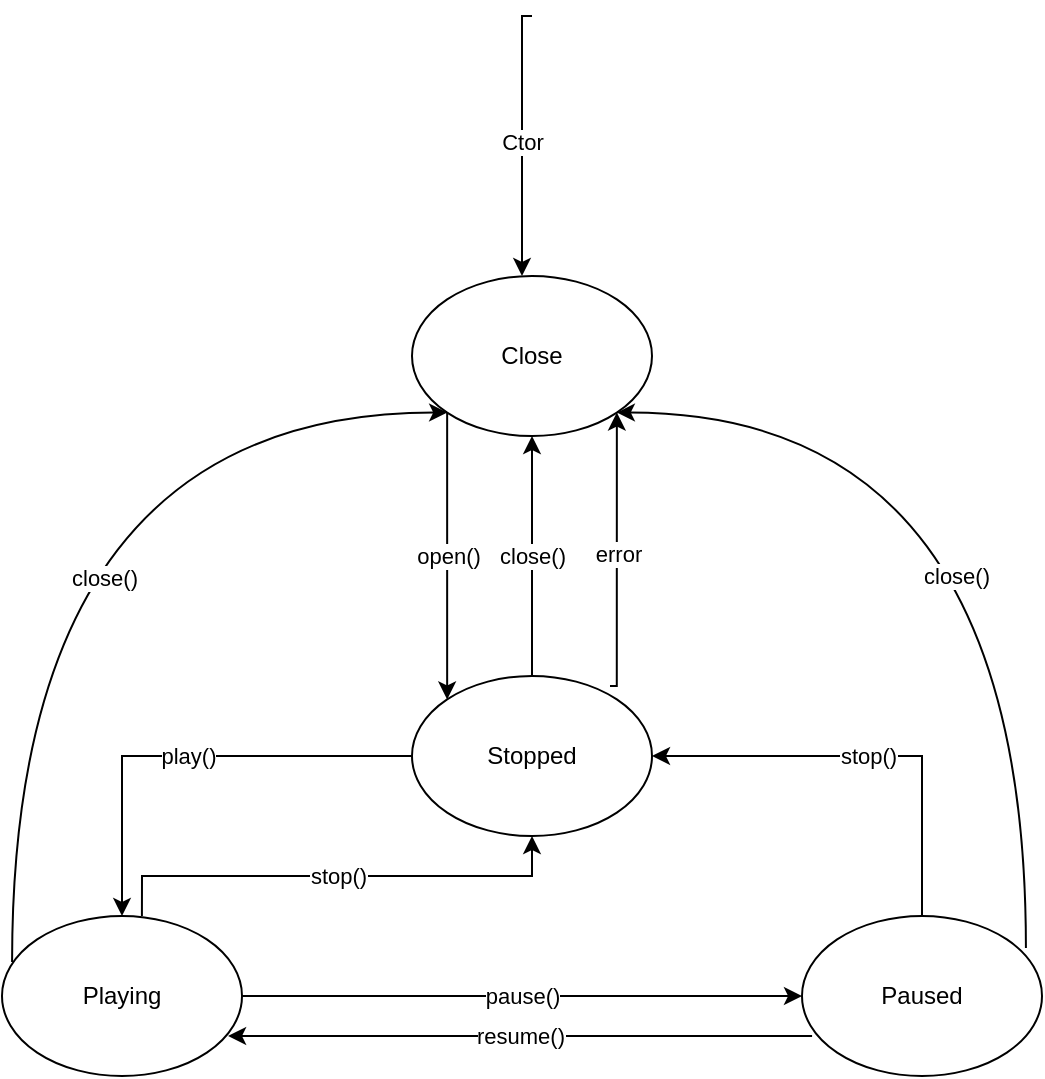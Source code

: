 <mxfile version="15.5.0" type="device"><diagram id="wTe0WggQUHGGk55uj34u" name="Page-1"><mxGraphModel dx="1865" dy="865" grid="1" gridSize="10" guides="1" tooltips="1" connect="1" arrows="1" fold="1" page="1" pageScale="1" pageWidth="850" pageHeight="1100" math="0" shadow="0"><root><mxCell id="0"/><mxCell id="1" parent="0"/><mxCell id="UwaY0PAoRdNtSqo09hEC-1" value="Close" style="ellipse;whiteSpace=wrap;html=1;" parent="1" vertex="1"><mxGeometry x="365" y="160" width="120" height="80" as="geometry"/></mxCell><mxCell id="UwaY0PAoRdNtSqo09hEC-2" value="Stopped" style="ellipse;whiteSpace=wrap;html=1;" parent="1" vertex="1"><mxGeometry x="365" y="360" width="120" height="80" as="geometry"/></mxCell><mxCell id="UwaY0PAoRdNtSqo09hEC-3" value="Paused" style="ellipse;whiteSpace=wrap;html=1;" parent="1" vertex="1"><mxGeometry x="560" y="480" width="120" height="80" as="geometry"/></mxCell><mxCell id="UwaY0PAoRdNtSqo09hEC-4" value="Playing" style="ellipse;whiteSpace=wrap;html=1;" parent="1" vertex="1"><mxGeometry x="160" y="480" width="120" height="80" as="geometry"/></mxCell><mxCell id="UwaY0PAoRdNtSqo09hEC-5" value="" style="endArrow=classic;html=1;rounded=0;edgeStyle=orthogonalEdgeStyle;" parent="1" edge="1"><mxGeometry relative="1" as="geometry"><mxPoint x="425" y="30" as="sourcePoint"/><mxPoint x="420" y="160" as="targetPoint"/><Array as="points"><mxPoint x="420" y="30"/><mxPoint x="420" y="160"/></Array></mxGeometry></mxCell><mxCell id="UwaY0PAoRdNtSqo09hEC-6" value="Ctor" style="edgeLabel;resizable=0;html=1;align=center;verticalAlign=middle;" parent="UwaY0PAoRdNtSqo09hEC-5" connectable="0" vertex="1"><mxGeometry relative="1" as="geometry"/></mxCell><mxCell id="UwaY0PAoRdNtSqo09hEC-14" value="" style="endArrow=classic;html=1;rounded=0;edgeStyle=orthogonalEdgeStyle;exitX=0;exitY=0.5;exitDx=0;exitDy=0;entryX=0.5;entryY=0;entryDx=0;entryDy=0;" parent="1" source="UwaY0PAoRdNtSqo09hEC-2" target="UwaY0PAoRdNtSqo09hEC-4" edge="1"><mxGeometry relative="1" as="geometry"><mxPoint x="400" y="580" as="sourcePoint"/><mxPoint x="500" y="580" as="targetPoint"/></mxGeometry></mxCell><mxCell id="UwaY0PAoRdNtSqo09hEC-15" value="play()" style="edgeLabel;resizable=0;html=1;align=center;verticalAlign=middle;" parent="UwaY0PAoRdNtSqo09hEC-14" connectable="0" vertex="1"><mxGeometry relative="1" as="geometry"/></mxCell><mxCell id="UwaY0PAoRdNtSqo09hEC-16" value="" style="endArrow=classic;html=1;rounded=0;edgeStyle=orthogonalEdgeStyle;exitX=1;exitY=0.5;exitDx=0;exitDy=0;entryX=0;entryY=0.5;entryDx=0;entryDy=0;" parent="1" source="UwaY0PAoRdNtSqo09hEC-4" target="UwaY0PAoRdNtSqo09hEC-3" edge="1"><mxGeometry relative="1" as="geometry"><mxPoint x="410" y="590" as="sourcePoint"/><mxPoint x="510" y="590" as="targetPoint"/><Array as="points"><mxPoint x="440" y="520"/><mxPoint x="440" y="520"/></Array></mxGeometry></mxCell><mxCell id="UwaY0PAoRdNtSqo09hEC-17" value="pause()" style="edgeLabel;resizable=0;html=1;align=center;verticalAlign=middle;" parent="UwaY0PAoRdNtSqo09hEC-16" connectable="0" vertex="1"><mxGeometry relative="1" as="geometry"/></mxCell><mxCell id="UwaY0PAoRdNtSqo09hEC-19" value="" style="endArrow=classic;html=1;rounded=0;edgeStyle=orthogonalEdgeStyle;exitX=0.042;exitY=0.75;exitDx=0;exitDy=0;exitPerimeter=0;entryX=0.942;entryY=0.75;entryDx=0;entryDy=0;entryPerimeter=0;" parent="1" source="UwaY0PAoRdNtSqo09hEC-3" target="UwaY0PAoRdNtSqo09hEC-4" edge="1"><mxGeometry relative="1" as="geometry"><mxPoint x="580" y="610" as="sourcePoint"/><mxPoint x="680" y="610" as="targetPoint"/><Array as="points"><mxPoint x="360" y="540"/><mxPoint x="360" y="540"/></Array></mxGeometry></mxCell><mxCell id="UwaY0PAoRdNtSqo09hEC-20" value="resume()" style="edgeLabel;resizable=0;html=1;align=center;verticalAlign=middle;" parent="UwaY0PAoRdNtSqo09hEC-19" connectable="0" vertex="1"><mxGeometry relative="1" as="geometry"/></mxCell><mxCell id="UwaY0PAoRdNtSqo09hEC-23" value="" style="endArrow=classic;html=1;rounded=0;edgeStyle=orthogonalEdgeStyle;exitX=0.583;exitY=0;exitDx=0;exitDy=0;exitPerimeter=0;entryX=0.5;entryY=1;entryDx=0;entryDy=0;" parent="1" source="UwaY0PAoRdNtSqo09hEC-4" target="UwaY0PAoRdNtSqo09hEC-2" edge="1"><mxGeometry relative="1" as="geometry"><mxPoint x="720" y="640" as="sourcePoint"/><mxPoint x="410" y="440" as="targetPoint"/></mxGeometry></mxCell><mxCell id="UwaY0PAoRdNtSqo09hEC-24" value="stop()" style="edgeLabel;resizable=0;html=1;align=center;verticalAlign=middle;" parent="UwaY0PAoRdNtSqo09hEC-23" connectable="0" vertex="1"><mxGeometry relative="1" as="geometry"/></mxCell><mxCell id="UwaY0PAoRdNtSqo09hEC-25" value="" style="endArrow=classic;html=1;rounded=0;edgeStyle=orthogonalEdgeStyle;exitX=0.5;exitY=0;exitDx=0;exitDy=0;entryX=1;entryY=0.5;entryDx=0;entryDy=0;" parent="1" source="UwaY0PAoRdNtSqo09hEC-3" target="UwaY0PAoRdNtSqo09hEC-2" edge="1"><mxGeometry relative="1" as="geometry"><mxPoint x="840" y="660" as="sourcePoint"/><mxPoint x="940" y="660" as="targetPoint"/></mxGeometry></mxCell><mxCell id="UwaY0PAoRdNtSqo09hEC-26" value="stop()" style="edgeLabel;resizable=0;html=1;align=center;verticalAlign=middle;" parent="UwaY0PAoRdNtSqo09hEC-25" connectable="0" vertex="1"><mxGeometry relative="1" as="geometry"/></mxCell><mxCell id="UwaY0PAoRdNtSqo09hEC-28" value="" style="curved=1;endArrow=classic;html=1;rounded=0;edgeStyle=orthogonalEdgeStyle;exitX=0.042;exitY=0.288;exitDx=0;exitDy=0;exitPerimeter=0;entryX=0;entryY=1;entryDx=0;entryDy=0;" parent="1" source="UwaY0PAoRdNtSqo09hEC-4" target="UwaY0PAoRdNtSqo09hEC-1" edge="1"><mxGeometry width="50" height="50" relative="1" as="geometry"><mxPoint x="560" y="620" as="sourcePoint"/><mxPoint x="360" y="200" as="targetPoint"/><Array as="points"><mxPoint x="165" y="228"/></Array></mxGeometry></mxCell><mxCell id="UwaY0PAoRdNtSqo09hEC-29" value="close()" style="edgeLabel;html=1;align=center;verticalAlign=middle;resizable=0;points=[];" parent="UwaY0PAoRdNtSqo09hEC-28" vertex="1" connectable="0"><mxGeometry x="0.395" relative="1" as="geometry"><mxPoint x="-23" y="82" as="offset"/></mxGeometry></mxCell><mxCell id="UwaY0PAoRdNtSqo09hEC-30" value="" style="curved=1;endArrow=classic;html=1;rounded=0;edgeStyle=orthogonalEdgeStyle;exitX=0.933;exitY=0.2;exitDx=0;exitDy=0;exitPerimeter=0;entryX=1;entryY=1;entryDx=0;entryDy=0;" parent="1" source="UwaY0PAoRdNtSqo09hEC-3" target="UwaY0PAoRdNtSqo09hEC-1" edge="1"><mxGeometry width="50" height="50" relative="1" as="geometry"><mxPoint x="720" y="640" as="sourcePoint"/><mxPoint x="770" y="590" as="targetPoint"/><Array as="points"><mxPoint x="672" y="228"/></Array></mxGeometry></mxCell><mxCell id="UwaY0PAoRdNtSqo09hEC-31" value="close()" style="edgeLabel;html=1;align=center;verticalAlign=middle;resizable=0;points=[];" parent="UwaY0PAoRdNtSqo09hEC-30" vertex="1" connectable="0"><mxGeometry x="-0.238" y="35" relative="1" as="geometry"><mxPoint y="-6" as="offset"/></mxGeometry></mxCell><mxCell id="UwaY0PAoRdNtSqo09hEC-33" value="" style="endArrow=classic;html=1;rounded=0;edgeStyle=orthogonalEdgeStyle;exitX=0.5;exitY=0;exitDx=0;exitDy=0;entryX=0.5;entryY=1;entryDx=0;entryDy=0;" parent="1" source="UwaY0PAoRdNtSqo09hEC-2" target="UwaY0PAoRdNtSqo09hEC-1" edge="1"><mxGeometry relative="1" as="geometry"><mxPoint x="250" y="720" as="sourcePoint"/><mxPoint x="439" y="250" as="targetPoint"/><Array as="points"><mxPoint x="425" y="300"/><mxPoint x="425" y="300"/></Array></mxGeometry></mxCell><mxCell id="UwaY0PAoRdNtSqo09hEC-34" value="close()" style="edgeLabel;resizable=0;html=1;align=center;verticalAlign=middle;" parent="UwaY0PAoRdNtSqo09hEC-33" connectable="0" vertex="1"><mxGeometry relative="1" as="geometry"/></mxCell><mxCell id="UwaY0PAoRdNtSqo09hEC-35" value="" style="endArrow=classic;html=1;rounded=0;edgeStyle=orthogonalEdgeStyle;exitX=0;exitY=1;exitDx=0;exitDy=0;entryX=0;entryY=0;entryDx=0;entryDy=0;" parent="1" source="UwaY0PAoRdNtSqo09hEC-1" target="UwaY0PAoRdNtSqo09hEC-2" edge="1"><mxGeometry relative="1" as="geometry"><mxPoint x="890" y="650" as="sourcePoint"/><mxPoint x="405" y="710" as="targetPoint"/><Array as="points"/></mxGeometry></mxCell><mxCell id="UwaY0PAoRdNtSqo09hEC-36" value="open()" style="edgeLabel;resizable=0;html=1;align=center;verticalAlign=middle;" parent="UwaY0PAoRdNtSqo09hEC-35" connectable="0" vertex="1"><mxGeometry relative="1" as="geometry"/></mxCell><mxCell id="UwaY0PAoRdNtSqo09hEC-37" value="" style="endArrow=classic;html=1;rounded=0;edgeStyle=orthogonalEdgeStyle;exitX=0.825;exitY=0.063;exitDx=0;exitDy=0;exitPerimeter=0;entryX=1;entryY=1;entryDx=0;entryDy=0;" parent="1" source="UwaY0PAoRdNtSqo09hEC-2" target="UwaY0PAoRdNtSqo09hEC-1" edge="1"><mxGeometry relative="1" as="geometry"><mxPoint x="710" y="640" as="sourcePoint"/><mxPoint x="480" y="220" as="targetPoint"/><Array as="points"><mxPoint x="467" y="365"/></Array></mxGeometry></mxCell><mxCell id="UwaY0PAoRdNtSqo09hEC-38" value="error" style="edgeLabel;resizable=0;html=1;align=center;verticalAlign=middle;" parent="UwaY0PAoRdNtSqo09hEC-37" connectable="0" vertex="1"><mxGeometry relative="1" as="geometry"/></mxCell></root></mxGraphModel></diagram></mxfile>